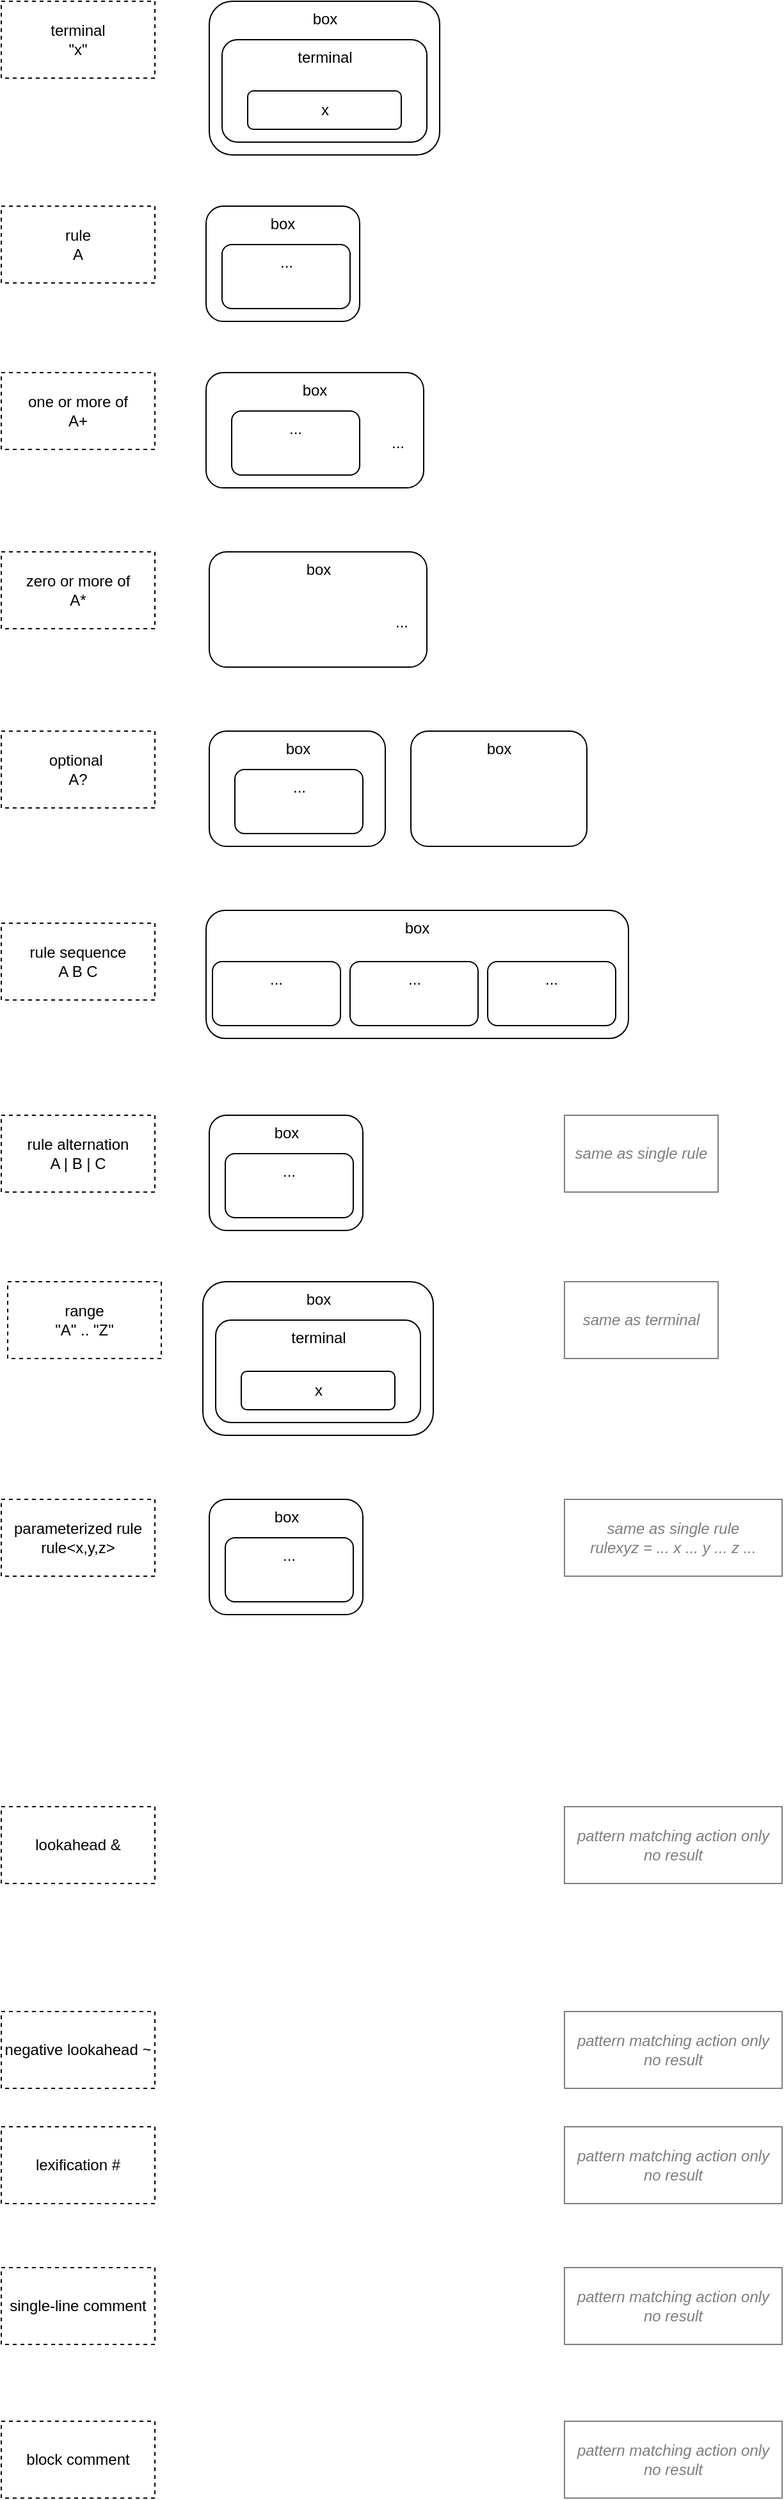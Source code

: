<mxfile version="14.6.13" type="device" pages="2"><diagram id="fz5ZlG4GEgmO8LUVYaK8" name="tokens"><mxGraphModel dx="1106" dy="776" grid="1" gridSize="10" guides="1" tooltips="1" connect="1" arrows="1" fold="1" page="1" pageScale="1" pageWidth="1100" pageHeight="850" math="0" shadow="0"><root><mxCell id="0"/><mxCell id="1" parent="0"/><mxCell id="CdwAC4NkrDzgmFoqh3Tk-4" value="box" style="rounded=1;whiteSpace=wrap;html=1;verticalAlign=top;" parent="1" vertex="1"><mxGeometry x="162.5" y="40" width="180" height="120" as="geometry"/></mxCell><mxCell id="CdwAC4NkrDzgmFoqh3Tk-5" value="terminal" style="rounded=1;whiteSpace=wrap;html=1;verticalAlign=top;" parent="1" vertex="1"><mxGeometry x="172.5" y="70" width="160" height="80" as="geometry"/></mxCell><mxCell id="CdwAC4NkrDzgmFoqh3Tk-6" value="x" style="rounded=1;whiteSpace=wrap;html=1;verticalAlign=middle;" parent="1" vertex="1"><mxGeometry x="192.5" y="110" width="120" height="30" as="geometry"/></mxCell><mxCell id="CdwAC4NkrDzgmFoqh3Tk-12" value="box" style="rounded=1;whiteSpace=wrap;html=1;verticalAlign=top;" parent="1" vertex="1"><mxGeometry x="160" y="200" width="120" height="90" as="geometry"/></mxCell><mxCell id="CdwAC4NkrDzgmFoqh3Tk-13" value="..." style="rounded=1;whiteSpace=wrap;html=1;verticalAlign=top;" parent="1" vertex="1"><mxGeometry x="172.5" y="230" width="100" height="50" as="geometry"/></mxCell><mxCell id="CdwAC4NkrDzgmFoqh3Tk-17" value="box" style="rounded=1;whiteSpace=wrap;html=1;verticalAlign=top;" parent="1" vertex="1"><mxGeometry x="160" y="330" width="170" height="90" as="geometry"/></mxCell><mxCell id="CdwAC4NkrDzgmFoqh3Tk-18" value="..." style="rounded=1;whiteSpace=wrap;html=1;verticalAlign=top;" parent="1" vertex="1"><mxGeometry x="180" y="360" width="100" height="50" as="geometry"/></mxCell><mxCell id="CdwAC4NkrDzgmFoqh3Tk-19" value="..." style="text;html=1;strokeColor=none;fillColor=none;align=center;verticalAlign=middle;whiteSpace=wrap;rounded=0;" parent="1" vertex="1"><mxGeometry x="290" y="375" width="40" height="20" as="geometry"/></mxCell><mxCell id="CdwAC4NkrDzgmFoqh3Tk-30" value="box" style="rounded=1;whiteSpace=wrap;html=1;verticalAlign=top;" parent="1" vertex="1"><mxGeometry x="160" y="750" width="330" height="100" as="geometry"/></mxCell><mxCell id="CdwAC4NkrDzgmFoqh3Tk-41" value="range&lt;br&gt;&quot;A&quot; .. &quot;Z&quot;" style="rounded=0;whiteSpace=wrap;html=1;dashed=1;" parent="1" vertex="1"><mxGeometry x="5" y="1040" width="120" height="60" as="geometry"/></mxCell><mxCell id="CdwAC4NkrDzgmFoqh3Tk-42" value="same as single rule" style="rounded=0;whiteSpace=wrap;html=1;opacity=50;fontStyle=2;textOpacity=50;" parent="1" vertex="1"><mxGeometry x="440" y="910" width="120" height="60" as="geometry"/></mxCell><mxCell id="CdwAC4NkrDzgmFoqh3Tk-47" value="same as terminal" style="rounded=0;whiteSpace=wrap;html=1;opacity=50;fontStyle=2;textOpacity=50;" parent="1" vertex="1"><mxGeometry x="440" y="1040" width="120" height="60" as="geometry"/></mxCell><mxCell id="CdwAC4NkrDzgmFoqh3Tk-52" value="parameterized rule&lt;br&gt;rule&amp;lt;x,y,z&amp;gt;" style="rounded=0;whiteSpace=wrap;html=1;dashed=1;" parent="1" vertex="1"><mxGeometry y="1210" width="120" height="60" as="geometry"/></mxCell><mxCell id="CdwAC4NkrDzgmFoqh3Tk-53" value="same as single rule&lt;br&gt;rulexyz = ... x ... y ... z ..." style="rounded=0;whiteSpace=wrap;html=1;opacity=50;fontStyle=2;textOpacity=50;" parent="1" vertex="1"><mxGeometry x="440" y="1210" width="170" height="60" as="geometry"/></mxCell><mxCell id="CdwAC4NkrDzgmFoqh3Tk-54" value="lookahead &amp;amp;" style="rounded=0;whiteSpace=wrap;html=1;dashed=1;" parent="1" vertex="1"><mxGeometry y="1450" width="120" height="60" as="geometry"/></mxCell><mxCell id="CdwAC4NkrDzgmFoqh3Tk-55" value="negative lookahead ~" style="rounded=0;whiteSpace=wrap;html=1;dashed=1;" parent="1" vertex="1"><mxGeometry y="1610" width="120" height="60" as="geometry"/></mxCell><mxCell id="CdwAC4NkrDzgmFoqh3Tk-56" value="lexification #" style="rounded=0;whiteSpace=wrap;html=1;dashed=1;" parent="1" vertex="1"><mxGeometry y="1700" width="120" height="60" as="geometry"/></mxCell><mxCell id="CdwAC4NkrDzgmFoqh3Tk-57" value="single-line comment" style="rounded=0;whiteSpace=wrap;html=1;dashed=1;" parent="1" vertex="1"><mxGeometry y="1810" width="120" height="60" as="geometry"/></mxCell><mxCell id="CdwAC4NkrDzgmFoqh3Tk-58" value="block comment" style="rounded=0;whiteSpace=wrap;html=1;dashed=1;" parent="1" vertex="1"><mxGeometry y="1930" width="120" height="60" as="geometry"/></mxCell><mxCell id="CdwAC4NkrDzgmFoqh3Tk-59" value="pattern matching action only&lt;br&gt;no result" style="rounded=0;whiteSpace=wrap;html=1;opacity=50;fontStyle=2;textOpacity=50;" parent="1" vertex="1"><mxGeometry x="440" y="1450" width="170" height="60" as="geometry"/></mxCell><mxCell id="CdwAC4NkrDzgmFoqh3Tk-60" value="pattern matching action only&lt;br&gt;no result" style="rounded=0;whiteSpace=wrap;html=1;opacity=50;fontStyle=2;textOpacity=50;" parent="1" vertex="1"><mxGeometry x="440" y="1610" width="170" height="60" as="geometry"/></mxCell><mxCell id="CdwAC4NkrDzgmFoqh3Tk-61" value="pattern matching action only&lt;br&gt;no result" style="rounded=0;whiteSpace=wrap;html=1;opacity=50;fontStyle=2;textOpacity=50;" parent="1" vertex="1"><mxGeometry x="440" y="1700" width="170" height="60" as="geometry"/></mxCell><mxCell id="CdwAC4NkrDzgmFoqh3Tk-62" value="pattern matching action only&lt;br&gt;no result" style="rounded=0;whiteSpace=wrap;html=1;opacity=50;fontStyle=2;textOpacity=50;" parent="1" vertex="1"><mxGeometry x="440" y="1810" width="170" height="60" as="geometry"/></mxCell><mxCell id="CdwAC4NkrDzgmFoqh3Tk-63" value="pattern matching action only&lt;br&gt;no result" style="rounded=0;whiteSpace=wrap;html=1;opacity=50;fontStyle=2;textOpacity=50;" parent="1" vertex="1"><mxGeometry x="440" y="1930" width="170" height="60" as="geometry"/></mxCell><mxCell id="CdwAC4NkrDzgmFoqh3Tk-64" value="rule alternation&lt;br&gt;A | B | C" style="rounded=0;whiteSpace=wrap;html=1;dashed=1;" parent="1" vertex="1"><mxGeometry y="910" width="120" height="60" as="geometry"/></mxCell><mxCell id="CdwAC4NkrDzgmFoqh3Tk-65" value="rule sequence&lt;br&gt;A B C" style="rounded=0;whiteSpace=wrap;html=1;dashed=1;" parent="1" vertex="1"><mxGeometry y="760" width="120" height="60" as="geometry"/></mxCell><mxCell id="CdwAC4NkrDzgmFoqh3Tk-66" value="optional&amp;nbsp;&lt;br&gt;A?" style="rounded=0;whiteSpace=wrap;html=1;dashed=1;" parent="1" vertex="1"><mxGeometry y="610" width="120" height="60" as="geometry"/></mxCell><mxCell id="CdwAC4NkrDzgmFoqh3Tk-67" value="zero or more of&lt;br&gt;A*" style="rounded=0;whiteSpace=wrap;html=1;dashed=1;" parent="1" vertex="1"><mxGeometry y="470" width="120" height="60" as="geometry"/></mxCell><mxCell id="CdwAC4NkrDzgmFoqh3Tk-68" value="one or more of&lt;br&gt;A+" style="rounded=0;whiteSpace=wrap;html=1;dashed=1;" parent="1" vertex="1"><mxGeometry y="330" width="120" height="60" as="geometry"/></mxCell><mxCell id="CdwAC4NkrDzgmFoqh3Tk-69" value="rule&lt;br&gt;A" style="rounded=0;whiteSpace=wrap;html=1;dashed=1;" parent="1" vertex="1"><mxGeometry y="200" width="120" height="60" as="geometry"/></mxCell><mxCell id="CdwAC4NkrDzgmFoqh3Tk-70" value="terminal&lt;br&gt;&quot;x&quot;" style="rounded=0;whiteSpace=wrap;html=1;dashed=1;" parent="1" vertex="1"><mxGeometry y="40" width="120" height="60" as="geometry"/></mxCell><mxCell id="Uh6aVVOgYlP_5aGDuxsp-1" value="box" style="rounded=1;whiteSpace=wrap;html=1;verticalAlign=top;" parent="1" vertex="1"><mxGeometry x="162.5" y="470" width="170" height="90" as="geometry"/></mxCell><mxCell id="Uh6aVVOgYlP_5aGDuxsp-3" value="..." style="text;html=1;strokeColor=none;fillColor=none;align=center;verticalAlign=middle;whiteSpace=wrap;rounded=0;" parent="1" vertex="1"><mxGeometry x="292.5" y="515" width="40" height="20" as="geometry"/></mxCell><mxCell id="Uh6aVVOgYlP_5aGDuxsp-4" value="box" style="rounded=1;whiteSpace=wrap;html=1;verticalAlign=top;" parent="1" vertex="1"><mxGeometry x="162.5" y="610" width="137.5" height="90" as="geometry"/></mxCell><mxCell id="Uh6aVVOgYlP_5aGDuxsp-5" value="..." style="rounded=1;whiteSpace=wrap;html=1;verticalAlign=top;" parent="1" vertex="1"><mxGeometry x="182.5" y="640" width="100" height="50" as="geometry"/></mxCell><mxCell id="Uh6aVVOgYlP_5aGDuxsp-7" value="box" style="rounded=1;whiteSpace=wrap;html=1;verticalAlign=top;" parent="1" vertex="1"><mxGeometry x="320" y="610" width="137.5" height="90" as="geometry"/></mxCell><mxCell id="Uh6aVVOgYlP_5aGDuxsp-9" value="box" style="rounded=1;whiteSpace=wrap;html=1;verticalAlign=top;" parent="1" vertex="1"><mxGeometry x="162.5" y="910" width="120" height="90" as="geometry"/></mxCell><mxCell id="Uh6aVVOgYlP_5aGDuxsp-10" value="..." style="rounded=1;whiteSpace=wrap;html=1;verticalAlign=top;" parent="1" vertex="1"><mxGeometry x="175" y="940" width="100" height="50" as="geometry"/></mxCell><mxCell id="Uh6aVVOgYlP_5aGDuxsp-11" value="..." style="rounded=1;whiteSpace=wrap;html=1;verticalAlign=top;" parent="1" vertex="1"><mxGeometry x="165" y="790" width="100" height="50" as="geometry"/></mxCell><mxCell id="Uh6aVVOgYlP_5aGDuxsp-12" value="..." style="rounded=1;whiteSpace=wrap;html=1;verticalAlign=top;" parent="1" vertex="1"><mxGeometry x="272.5" y="790" width="100" height="50" as="geometry"/></mxCell><mxCell id="Uh6aVVOgYlP_5aGDuxsp-13" value="..." style="rounded=1;whiteSpace=wrap;html=1;verticalAlign=top;" parent="1" vertex="1"><mxGeometry x="380" y="790" width="100" height="50" as="geometry"/></mxCell><mxCell id="Uh6aVVOgYlP_5aGDuxsp-14" value="box" style="rounded=1;whiteSpace=wrap;html=1;verticalAlign=top;" parent="1" vertex="1"><mxGeometry x="162.5" y="1210" width="120" height="90" as="geometry"/></mxCell><mxCell id="Uh6aVVOgYlP_5aGDuxsp-15" value="..." style="rounded=1;whiteSpace=wrap;html=1;verticalAlign=top;" parent="1" vertex="1"><mxGeometry x="175" y="1240" width="100" height="50" as="geometry"/></mxCell><mxCell id="Uh6aVVOgYlP_5aGDuxsp-16" value="box" style="rounded=1;whiteSpace=wrap;html=1;verticalAlign=top;" parent="1" vertex="1"><mxGeometry x="157.5" y="1040" width="180" height="120" as="geometry"/></mxCell><mxCell id="Uh6aVVOgYlP_5aGDuxsp-17" value="terminal" style="rounded=1;whiteSpace=wrap;html=1;verticalAlign=top;" parent="1" vertex="1"><mxGeometry x="167.5" y="1070" width="160" height="80" as="geometry"/></mxCell><mxCell id="Uh6aVVOgYlP_5aGDuxsp-18" value="x" style="rounded=1;whiteSpace=wrap;html=1;verticalAlign=middle;" parent="1" vertex="1"><mxGeometry x="187.5" y="1110" width="120" height="30" as="geometry"/></mxCell></root></mxGraphModel></diagram><diagram id="XEsI1pJTvQLFdZPeTWao" name="md grammar"><mxGraphModel dx="1106" dy="2476" grid="1" gridSize="10" guides="1" tooltips="1" connect="1" arrows="1" fold="1" page="1" pageScale="1" pageWidth="1100" pageHeight="850" math="0" shadow="0"><root><mxCell id="QstzTyKYzPB5Gj73mYao-0"/><mxCell id="QstzTyKYzPB5Gj73mYao-1" parent="QstzTyKYzPB5Gj73mYao-0"/><mxCell id="GAGafQ10cg-GqwBwoWfA-101" value="box" style="rounded=1;whiteSpace=wrap;html=1;verticalAlign=top;" vertex="1" parent="QstzTyKYzPB5Gj73mYao-1"><mxGeometry x="470" y="-1380" width="1560" height="440" as="geometry"/></mxCell><mxCell id="GAGafQ10cg-GqwBwoWfA-137" value="box" style="rounded=1;whiteSpace=wrap;html=1;verticalAlign=top;" vertex="1" parent="QstzTyKYzPB5Gj73mYao-1"><mxGeometry x="480" y="-1340" width="1540" height="390" as="geometry"/></mxCell><mxCell id="GAGafQ10cg-GqwBwoWfA-66" value="box" style="rounded=1;whiteSpace=wrap;html=1;verticalAlign=top;" vertex="1" parent="QstzTyKYzPB5Gj73mYao-1"><mxGeometry x="480" y="30" width="460" height="200" as="geometry"/></mxCell><mxCell id="GAGafQ10cg-GqwBwoWfA-18" value="box" style="rounded=1;whiteSpace=wrap;html=1;verticalAlign=top;" vertex="1" parent="QstzTyKYzPB5Gj73mYao-1"><mxGeometry x="470" y="-220" width="450" height="210" as="geometry"/></mxCell><mxCell id="GAGafQ10cg-GqwBwoWfA-63" value="box" style="rounded=1;whiteSpace=wrap;html=1;verticalAlign=top;" vertex="1" parent="QstzTyKYzPB5Gj73mYao-1"><mxGeometry x="480" y="-180" width="210" height="160" as="geometry"/></mxCell><mxCell id="QstzTyKYzPB5Gj73mYao-3" value="&lt;div&gt;| main | `[ [line]+ ] `|&lt;/div&gt;&lt;div&gt;| line | `[ [indent]? [spc]? [toEOL]+ linetail ] `|&lt;/div&gt;&lt;div&gt;| linetail_withContent | `[ newline [toIdent]* ] `|&lt;/div&gt;&lt;div&gt;| linetail_withoutContent | `[ [newline]? end ] `|&lt;/div&gt;&lt;div&gt;| indent | `[ [indentChar]+ ] `|&lt;/div&gt;&lt;div&gt;| indentChar | `[ c ] `|&lt;/div&gt;&lt;div&gt;| toIndent | `[ c ] `|&lt;/div&gt;&lt;div&gt;| toEOL | `[ c ] `|&lt;/div&gt;&lt;div&gt;| newline | `[ c ] `|&lt;/div&gt;&lt;div&gt;| spc | `[ c ] `|&lt;/div&gt;&lt;div&gt;&lt;br&gt;&lt;/div&gt;" style="rounded=0;whiteSpace=wrap;html=1;dashed=1;opacity=50;verticalAlign=top;align=left;spacingLeft=5;" parent="QstzTyKYzPB5Gj73mYao-1" vertex="1"><mxGeometry x="170" y="-1310" width="270" height="170" as="geometry"/></mxCell><mxCell id="22T6_lxumepgKuXhzgNa-0" value="box" style="rounded=1;whiteSpace=wrap;html=1;verticalAlign=top;" parent="QstzTyKYzPB5Gj73mYao-1" vertex="1"><mxGeometry x="100" y="400" width="180" height="110" as="geometry"/></mxCell><mxCell id="22T6_lxumepgKuXhzgNa-1" value="terminal" style="rounded=1;whiteSpace=wrap;html=1;verticalAlign=top;" parent="QstzTyKYzPB5Gj73mYao-1" vertex="1"><mxGeometry x="110" y="430" width="160" height="70" as="geometry"/></mxCell><mxCell id="22T6_lxumepgKuXhzgNa-2" value="&quot; &quot;" style="rounded=1;whiteSpace=wrap;html=1;verticalAlign=middle;" parent="QstzTyKYzPB5Gj73mYao-1" vertex="1"><mxGeometry x="130" y="460" width="120" height="30" as="geometry"/></mxCell><mxCell id="22T6_lxumepgKuXhzgNa-3" value="spc" style="rounded=0;whiteSpace=wrap;html=1;dashed=1;opacity=50;align=center;" parent="QstzTyKYzPB5Gj73mYao-1" vertex="1"><mxGeometry x="40" y="400" width="30" height="20" as="geometry"/></mxCell><mxCell id="22T6_lxumepgKuXhzgNa-8" value="box" style="rounded=1;whiteSpace=wrap;html=1;verticalAlign=top;" parent="QstzTyKYzPB5Gj73mYao-1" vertex="1"><mxGeometry x="380" y="400" width="180" height="110" as="geometry"/></mxCell><mxCell id="22T6_lxumepgKuXhzgNa-9" value="terminal" style="rounded=1;whiteSpace=wrap;html=1;verticalAlign=top;" parent="QstzTyKYzPB5Gj73mYao-1" vertex="1"><mxGeometry x="390" y="430" width="160" height="70" as="geometry"/></mxCell><mxCell id="22T6_lxumepgKuXhzgNa-10" value="&quot;\n&quot;" style="rounded=1;whiteSpace=wrap;html=1;verticalAlign=middle;" parent="QstzTyKYzPB5Gj73mYao-1" vertex="1"><mxGeometry x="410" y="460" width="120" height="30" as="geometry"/></mxCell><mxCell id="22T6_lxumepgKuXhzgNa-11" value="newline" style="rounded=0;whiteSpace=wrap;html=1;dashed=1;opacity=50;align=center;" parent="QstzTyKYzPB5Gj73mYao-1" vertex="1"><mxGeometry x="320" y="400" width="40" height="20" as="geometry"/></mxCell><mxCell id="22T6_lxumepgKuXhzgNa-12" value="box" style="rounded=1;whiteSpace=wrap;html=1;verticalAlign=top;" parent="QstzTyKYzPB5Gj73mYao-1" vertex="1"><mxGeometry x="660" y="400" width="180" height="110" as="geometry"/></mxCell><mxCell id="22T6_lxumepgKuXhzgNa-13" value="terminal" style="rounded=1;whiteSpace=wrap;html=1;verticalAlign=top;" parent="QstzTyKYzPB5Gj73mYao-1" vertex="1"><mxGeometry x="670" y="430" width="160" height="70" as="geometry"/></mxCell><mxCell id="22T6_lxumepgKuXhzgNa-14" value="?" style="rounded=1;whiteSpace=wrap;html=1;verticalAlign=middle;" parent="QstzTyKYzPB5Gj73mYao-1" vertex="1"><mxGeometry x="690" y="460" width="120" height="30" as="geometry"/></mxCell><mxCell id="22T6_lxumepgKuXhzgNa-15" value="toEOL" style="rounded=0;whiteSpace=wrap;html=1;dashed=1;opacity=50;align=center;" parent="QstzTyKYzPB5Gj73mYao-1" vertex="1"><mxGeometry x="670" y="380" width="40" height="20" as="geometry"/></mxCell><mxCell id="22T6_lxumepgKuXhzgNa-16" value="box" style="rounded=1;whiteSpace=wrap;html=1;verticalAlign=top;" parent="QstzTyKYzPB5Gj73mYao-1" vertex="1"><mxGeometry x="910" y="400" width="180" height="110" as="geometry"/></mxCell><mxCell id="22T6_lxumepgKuXhzgNa-17" value="terminal" style="rounded=1;whiteSpace=wrap;html=1;verticalAlign=top;" parent="QstzTyKYzPB5Gj73mYao-1" vertex="1"><mxGeometry x="920" y="430" width="160" height="70" as="geometry"/></mxCell><mxCell id="22T6_lxumepgKuXhzgNa-18" value="?" style="rounded=1;whiteSpace=wrap;html=1;verticalAlign=middle;" parent="QstzTyKYzPB5Gj73mYao-1" vertex="1"><mxGeometry x="940" y="460" width="120" height="30" as="geometry"/></mxCell><mxCell id="22T6_lxumepgKuXhzgNa-19" value="toIndent" style="rounded=0;whiteSpace=wrap;html=1;dashed=1;opacity=50;align=center;" parent="QstzTyKYzPB5Gj73mYao-1" vertex="1"><mxGeometry x="850" y="400" width="50" height="20" as="geometry"/></mxCell><mxCell id="22T6_lxumepgKuXhzgNa-20" value="box" style="rounded=1;whiteSpace=wrap;html=1;verticalAlign=top;" parent="QstzTyKYzPB5Gj73mYao-1" vertex="1"><mxGeometry x="100" y="550" width="180" height="110" as="geometry"/></mxCell><mxCell id="22T6_lxumepgKuXhzgNa-21" value="terminal" style="rounded=1;whiteSpace=wrap;html=1;verticalAlign=top;" parent="QstzTyKYzPB5Gj73mYao-1" vertex="1"><mxGeometry x="110" y="580" width="160" height="70" as="geometry"/></mxCell><mxCell id="22T6_lxumepgKuXhzgNa-22" value="&quot;#&quot;" style="rounded=1;whiteSpace=wrap;html=1;verticalAlign=middle;" parent="QstzTyKYzPB5Gj73mYao-1" vertex="1"><mxGeometry x="130" y="610" width="120" height="30" as="geometry"/></mxCell><mxCell id="22T6_lxumepgKuXhzgNa-23" value="indentChar" style="rounded=0;whiteSpace=wrap;html=1;dashed=1;opacity=50;align=center;" parent="QstzTyKYzPB5Gj73mYao-1" vertex="1"><mxGeometry x="40" y="550" width="60" height="20" as="geometry"/></mxCell><mxCell id="22T6_lxumepgKuXhzgNa-24" value="" style="endArrow=none;html=1;dashed=1;" parent="QstzTyKYzPB5Gj73mYao-1" edge="1"><mxGeometry width="50" height="50" relative="1" as="geometry"><mxPoint x="30" y="360" as="sourcePoint"/><mxPoint x="1090" y="360" as="targetPoint"/></mxGeometry></mxCell><mxCell id="0gqj7tObPzPvfVUbV3A_-0" value="box" style="rounded=1;whiteSpace=wrap;html=1;verticalAlign=top;" parent="QstzTyKYzPB5Gj73mYao-1" vertex="1"><mxGeometry x="490" y="60" width="440" height="160" as="geometry"/></mxCell><mxCell id="0gqj7tObPzPvfVUbV3A_-2" value="..." style="text;html=1;strokeColor=none;fillColor=none;align=center;verticalAlign=middle;whiteSpace=wrap;rounded=0;" parent="QstzTyKYzPB5Gj73mYao-1" vertex="1"><mxGeometry x="890" y="150" width="40" height="20" as="geometry"/></mxCell><mxCell id="0gqj7tObPzPvfVUbV3A_-3" value="indent" style="rounded=0;whiteSpace=wrap;html=1;dashed=1;" parent="QstzTyKYzPB5Gj73mYao-1" vertex="1"><mxGeometry x="500" y="10" width="60" height="20" as="geometry"/></mxCell><mxCell id="0gqj7tObPzPvfVUbV3A_-4" value="box" style="rounded=1;whiteSpace=wrap;html=1;verticalAlign=top;" parent="QstzTyKYzPB5Gj73mYao-1" vertex="1"><mxGeometry x="500" y="100" width="180" height="110" as="geometry"/></mxCell><mxCell id="0gqj7tObPzPvfVUbV3A_-5" value="terminal" style="rounded=1;whiteSpace=wrap;html=1;verticalAlign=top;" parent="QstzTyKYzPB5Gj73mYao-1" vertex="1"><mxGeometry x="510" y="130" width="160" height="70" as="geometry"/></mxCell><mxCell id="0gqj7tObPzPvfVUbV3A_-6" value="&quot;#&quot;" style="rounded=1;whiteSpace=wrap;html=1;verticalAlign=middle;" parent="QstzTyKYzPB5Gj73mYao-1" vertex="1"><mxGeometry x="530" y="160" width="120" height="30" as="geometry"/></mxCell><mxCell id="0gqj7tObPzPvfVUbV3A_-7" value="indentChar" style="rounded=0;whiteSpace=wrap;html=1;dashed=1;opacity=50;align=center;" parent="QstzTyKYzPB5Gj73mYao-1" vertex="1"><mxGeometry x="510" y="80" width="60" height="20" as="geometry"/></mxCell><mxCell id="0gqj7tObPzPvfVUbV3A_-8" value="box" style="rounded=1;whiteSpace=wrap;html=1;verticalAlign=top;opacity=50;textOpacity=50;" parent="QstzTyKYzPB5Gj73mYao-1" vertex="1"><mxGeometry x="690" y="100" width="180" height="110" as="geometry"/></mxCell><mxCell id="0gqj7tObPzPvfVUbV3A_-9" value="terminal" style="rounded=1;whiteSpace=wrap;html=1;verticalAlign=top;opacity=50;textOpacity=50;" parent="QstzTyKYzPB5Gj73mYao-1" vertex="1"><mxGeometry x="700" y="130" width="160" height="70" as="geometry"/></mxCell><mxCell id="0gqj7tObPzPvfVUbV3A_-10" value="&quot;#&quot;" style="rounded=1;whiteSpace=wrap;html=1;verticalAlign=middle;opacity=50;textOpacity=50;" parent="QstzTyKYzPB5Gj73mYao-1" vertex="1"><mxGeometry x="720" y="160" width="120" height="30" as="geometry"/></mxCell><mxCell id="0gqj7tObPzPvfVUbV3A_-11" value="indentChar" style="rounded=0;whiteSpace=wrap;html=1;dashed=1;opacity=50;align=center;textOpacity=50;" parent="QstzTyKYzPB5Gj73mYao-1" vertex="1"><mxGeometry x="700" y="80" width="60" height="20" as="geometry"/></mxCell><mxCell id="GAGafQ10cg-GqwBwoWfA-0" value="box" style="rounded=1;whiteSpace=wrap;html=1;verticalAlign=top;" vertex="1" parent="QstzTyKYzPB5Gj73mYao-1"><mxGeometry x="1292.5" y="-20" width="180" height="120" as="geometry"/></mxCell><mxCell id="GAGafQ10cg-GqwBwoWfA-1" value="terminal" style="rounded=1;whiteSpace=wrap;html=1;verticalAlign=top;" vertex="1" parent="QstzTyKYzPB5Gj73mYao-1"><mxGeometry x="1302.5" y="10" width="160" height="80" as="geometry"/></mxCell><mxCell id="GAGafQ10cg-GqwBwoWfA-2" value="x" style="rounded=1;whiteSpace=wrap;html=1;verticalAlign=middle;" vertex="1" parent="QstzTyKYzPB5Gj73mYao-1"><mxGeometry x="1322.5" y="50" width="120" height="30" as="geometry"/></mxCell><mxCell id="GAGafQ10cg-GqwBwoWfA-3" value="box" style="rounded=1;whiteSpace=wrap;html=1;verticalAlign=top;" vertex="1" parent="QstzTyKYzPB5Gj73mYao-1"><mxGeometry x="1290" y="140" width="120" height="90" as="geometry"/></mxCell><mxCell id="GAGafQ10cg-GqwBwoWfA-4" value="..." style="rounded=1;whiteSpace=wrap;html=1;verticalAlign=top;" vertex="1" parent="QstzTyKYzPB5Gj73mYao-1"><mxGeometry x="1302.5" y="170" width="100" height="50" as="geometry"/></mxCell><mxCell id="GAGafQ10cg-GqwBwoWfA-5" value="box" style="rounded=1;whiteSpace=wrap;html=1;verticalAlign=top;" vertex="1" parent="QstzTyKYzPB5Gj73mYao-1"><mxGeometry x="1290" y="270" width="170" height="90" as="geometry"/></mxCell><mxCell id="GAGafQ10cg-GqwBwoWfA-6" value="..." style="rounded=1;whiteSpace=wrap;html=1;verticalAlign=top;" vertex="1" parent="QstzTyKYzPB5Gj73mYao-1"><mxGeometry x="1310" y="300" width="100" height="50" as="geometry"/></mxCell><mxCell id="GAGafQ10cg-GqwBwoWfA-7" value="..." style="text;html=1;strokeColor=none;fillColor=none;align=center;verticalAlign=middle;whiteSpace=wrap;rounded=0;" vertex="1" parent="QstzTyKYzPB5Gj73mYao-1"><mxGeometry x="1420" y="315" width="40" height="20" as="geometry"/></mxCell><mxCell id="GAGafQ10cg-GqwBwoWfA-8" value="optional&amp;nbsp;&lt;br&gt;A?" style="rounded=0;whiteSpace=wrap;html=1;dashed=1;" vertex="1" parent="QstzTyKYzPB5Gj73mYao-1"><mxGeometry x="1130" y="550" width="120" height="60" as="geometry"/></mxCell><mxCell id="GAGafQ10cg-GqwBwoWfA-9" value="zero or more of&lt;br&gt;A*" style="rounded=0;whiteSpace=wrap;html=1;dashed=1;" vertex="1" parent="QstzTyKYzPB5Gj73mYao-1"><mxGeometry x="1130" y="410" width="120" height="60" as="geometry"/></mxCell><mxCell id="GAGafQ10cg-GqwBwoWfA-10" value="one or more of&lt;br&gt;A+" style="rounded=0;whiteSpace=wrap;html=1;dashed=1;" vertex="1" parent="QstzTyKYzPB5Gj73mYao-1"><mxGeometry x="1130" y="270" width="120" height="60" as="geometry"/></mxCell><mxCell id="GAGafQ10cg-GqwBwoWfA-11" value="rule&lt;br&gt;A" style="rounded=0;whiteSpace=wrap;html=1;dashed=1;" vertex="1" parent="QstzTyKYzPB5Gj73mYao-1"><mxGeometry x="1130" y="140" width="120" height="60" as="geometry"/></mxCell><mxCell id="GAGafQ10cg-GqwBwoWfA-12" value="terminal&lt;br&gt;&quot;x&quot;" style="rounded=0;whiteSpace=wrap;html=1;dashed=1;" vertex="1" parent="QstzTyKYzPB5Gj73mYao-1"><mxGeometry x="1130" y="-20" width="120" height="60" as="geometry"/></mxCell><mxCell id="GAGafQ10cg-GqwBwoWfA-13" value="box" style="rounded=1;whiteSpace=wrap;html=1;verticalAlign=top;" vertex="1" parent="QstzTyKYzPB5Gj73mYao-1"><mxGeometry x="1292.5" y="410" width="170" height="90" as="geometry"/></mxCell><mxCell id="GAGafQ10cg-GqwBwoWfA-14" value="..." style="text;html=1;strokeColor=none;fillColor=none;align=center;verticalAlign=middle;whiteSpace=wrap;rounded=0;" vertex="1" parent="QstzTyKYzPB5Gj73mYao-1"><mxGeometry x="1422.5" y="455" width="40" height="20" as="geometry"/></mxCell><mxCell id="GAGafQ10cg-GqwBwoWfA-15" value="box" style="rounded=1;whiteSpace=wrap;html=1;verticalAlign=top;" vertex="1" parent="QstzTyKYzPB5Gj73mYao-1"><mxGeometry x="1292.5" y="550" width="137.5" height="90" as="geometry"/></mxCell><mxCell id="GAGafQ10cg-GqwBwoWfA-16" value="..." style="rounded=1;whiteSpace=wrap;html=1;verticalAlign=top;" vertex="1" parent="QstzTyKYzPB5Gj73mYao-1"><mxGeometry x="1312.5" y="580" width="100" height="50" as="geometry"/></mxCell><mxCell id="GAGafQ10cg-GqwBwoWfA-17" value="box" style="rounded=1;whiteSpace=wrap;html=1;verticalAlign=top;" vertex="1" parent="QstzTyKYzPB5Gj73mYao-1"><mxGeometry x="1450" y="550" width="137.5" height="90" as="geometry"/></mxCell><mxCell id="GAGafQ10cg-GqwBwoWfA-20" value="linetail_withoutContent" style="rounded=0;whiteSpace=wrap;html=1;dashed=1;" vertex="1" parent="QstzTyKYzPB5Gj73mYao-1"><mxGeometry x="490" y="-240" width="120" height="20" as="geometry"/></mxCell><mxCell id="GAGafQ10cg-GqwBwoWfA-21" value="box" style="rounded=1;whiteSpace=wrap;html=1;verticalAlign=top;" vertex="1" parent="QstzTyKYzPB5Gj73mYao-1"><mxGeometry x="490" y="-150" width="180" height="110" as="geometry"/></mxCell><mxCell id="GAGafQ10cg-GqwBwoWfA-22" value="terminal" style="rounded=1;whiteSpace=wrap;html=1;verticalAlign=top;" vertex="1" parent="QstzTyKYzPB5Gj73mYao-1"><mxGeometry x="500" y="-120" width="160" height="70" as="geometry"/></mxCell><mxCell id="GAGafQ10cg-GqwBwoWfA-23" value="&quot;\n&quot;" style="rounded=1;whiteSpace=wrap;html=1;verticalAlign=middle;" vertex="1" parent="QstzTyKYzPB5Gj73mYao-1"><mxGeometry x="520" y="-90" width="120" height="30" as="geometry"/></mxCell><mxCell id="GAGafQ10cg-GqwBwoWfA-24" value="newline" style="rounded=0;whiteSpace=wrap;html=1;dashed=1;opacity=50;align=center;" vertex="1" parent="QstzTyKYzPB5Gj73mYao-1"><mxGeometry x="510" y="-140" width="60" height="20" as="geometry"/></mxCell><mxCell id="GAGafQ10cg-GqwBwoWfA-29" value="box" style="rounded=1;whiteSpace=wrap;html=1;verticalAlign=top;" vertex="1" parent="QstzTyKYzPB5Gj73mYao-1"><mxGeometry x="480" y="-510" width="660" height="220" as="geometry"/></mxCell><mxCell id="GAGafQ10cg-GqwBwoWfA-31" value="linetail_withContent" style="rounded=0;whiteSpace=wrap;html=1;dashed=1;" vertex="1" parent="QstzTyKYzPB5Gj73mYao-1"><mxGeometry x="500" y="-530" width="110" height="20" as="geometry"/></mxCell><mxCell id="GAGafQ10cg-GqwBwoWfA-32" value="box" style="rounded=1;whiteSpace=wrap;html=1;verticalAlign=top;" vertex="1" parent="QstzTyKYzPB5Gj73mYao-1"><mxGeometry x="490" y="-480" width="180" height="110" as="geometry"/></mxCell><mxCell id="GAGafQ10cg-GqwBwoWfA-33" value="terminal" style="rounded=1;whiteSpace=wrap;html=1;verticalAlign=top;" vertex="1" parent="QstzTyKYzPB5Gj73mYao-1"><mxGeometry x="500" y="-450" width="160" height="70" as="geometry"/></mxCell><mxCell id="GAGafQ10cg-GqwBwoWfA-34" value="&quot;#&quot;" style="rounded=1;whiteSpace=wrap;html=1;verticalAlign=middle;" vertex="1" parent="QstzTyKYzPB5Gj73mYao-1"><mxGeometry x="520" y="-420" width="120" height="30" as="geometry"/></mxCell><mxCell id="GAGafQ10cg-GqwBwoWfA-35" value="newline" style="rounded=0;whiteSpace=wrap;html=1;dashed=1;opacity=50;align=center;" vertex="1" parent="QstzTyKYzPB5Gj73mYao-1"><mxGeometry x="500" y="-500" width="60" height="20" as="geometry"/></mxCell><mxCell id="GAGafQ10cg-GqwBwoWfA-40" value="box" style="rounded=1;whiteSpace=wrap;html=1;verticalAlign=top;" vertex="1" parent="QstzTyKYzPB5Gj73mYao-1"><mxGeometry x="720" y="-180" width="180" height="110" as="geometry"/></mxCell><mxCell id="GAGafQ10cg-GqwBwoWfA-41" value="terminal" style="rounded=1;whiteSpace=wrap;html=1;verticalAlign=top;" vertex="1" parent="QstzTyKYzPB5Gj73mYao-1"><mxGeometry x="730" y="-150" width="160" height="70" as="geometry"/></mxCell><mxCell id="GAGafQ10cg-GqwBwoWfA-42" value="&quot;\n&quot;" style="rounded=1;whiteSpace=wrap;html=1;verticalAlign=middle;" vertex="1" parent="QstzTyKYzPB5Gj73mYao-1"><mxGeometry x="750" y="-120" width="120" height="30" as="geometry"/></mxCell><mxCell id="GAGafQ10cg-GqwBwoWfA-43" value="end" style="rounded=0;whiteSpace=wrap;html=1;dashed=1;opacity=50;align=center;" vertex="1" parent="QstzTyKYzPB5Gj73mYao-1"><mxGeometry x="730" y="-200" width="60" height="20" as="geometry"/></mxCell><mxCell id="GAGafQ10cg-GqwBwoWfA-44" value="box" style="rounded=1;whiteSpace=wrap;html=1;verticalAlign=top;" vertex="1" parent="QstzTyKYzPB5Gj73mYao-1"><mxGeometry x="690" y="-480" width="440" height="175" as="geometry"/></mxCell><mxCell id="GAGafQ10cg-GqwBwoWfA-45" value="..." style="text;html=1;strokeColor=none;fillColor=none;align=center;verticalAlign=middle;whiteSpace=wrap;rounded=0;" vertex="1" parent="QstzTyKYzPB5Gj73mYao-1"><mxGeometry x="1090" y="-375" width="40" height="20" as="geometry"/></mxCell><mxCell id="GAGafQ10cg-GqwBwoWfA-54" value="*" style="rounded=0;whiteSpace=wrap;html=1;dashed=1;opacity=50;align=center;" vertex="1" parent="QstzTyKYzPB5Gj73mYao-1"><mxGeometry x="715" y="-500" width="25" height="20" as="geometry"/></mxCell><mxCell id="GAGafQ10cg-GqwBwoWfA-55" value="box" style="rounded=1;whiteSpace=wrap;html=1;verticalAlign=top;opacity=50;textOpacity=50;" vertex="1" parent="QstzTyKYzPB5Gj73mYao-1"><mxGeometry x="900" y="-430" width="180" height="110" as="geometry"/></mxCell><mxCell id="GAGafQ10cg-GqwBwoWfA-56" value="terminal" style="rounded=1;whiteSpace=wrap;html=1;verticalAlign=top;opacity=50;textOpacity=50;" vertex="1" parent="QstzTyKYzPB5Gj73mYao-1"><mxGeometry x="910" y="-400" width="160" height="70" as="geometry"/></mxCell><mxCell id="GAGafQ10cg-GqwBwoWfA-57" value="?" style="rounded=1;whiteSpace=wrap;html=1;verticalAlign=middle;opacity=50;textOpacity=50;" vertex="1" parent="QstzTyKYzPB5Gj73mYao-1"><mxGeometry x="930" y="-370" width="120" height="30" as="geometry"/></mxCell><mxCell id="GAGafQ10cg-GqwBwoWfA-58" value="toIndent" style="rounded=0;whiteSpace=wrap;html=1;dashed=1;opacity=50;align=center;textOpacity=50;" vertex="1" parent="QstzTyKYzPB5Gj73mYao-1"><mxGeometry x="910" y="-450" width="50" height="20" as="geometry"/></mxCell><mxCell id="GAGafQ10cg-GqwBwoWfA-59" value="box" style="rounded=1;whiteSpace=wrap;html=1;verticalAlign=top;" vertex="1" parent="QstzTyKYzPB5Gj73mYao-1"><mxGeometry x="710" y="-430" width="180" height="110" as="geometry"/></mxCell><mxCell id="GAGafQ10cg-GqwBwoWfA-60" value="terminal" style="rounded=1;whiteSpace=wrap;html=1;verticalAlign=top;" vertex="1" parent="QstzTyKYzPB5Gj73mYao-1"><mxGeometry x="720" y="-400" width="160" height="70" as="geometry"/></mxCell><mxCell id="GAGafQ10cg-GqwBwoWfA-61" value="?" style="rounded=1;whiteSpace=wrap;html=1;verticalAlign=middle;" vertex="1" parent="QstzTyKYzPB5Gj73mYao-1"><mxGeometry x="740" y="-370" width="120" height="30" as="geometry"/></mxCell><mxCell id="GAGafQ10cg-GqwBwoWfA-62" value="toIndent" style="rounded=0;whiteSpace=wrap;html=1;dashed=1;opacity=50;align=center;" vertex="1" parent="QstzTyKYzPB5Gj73mYao-1"><mxGeometry x="720" y="-450" width="50" height="20" as="geometry"/></mxCell><mxCell id="GAGafQ10cg-GqwBwoWfA-64" value="?" style="rounded=0;whiteSpace=wrap;html=1;dashed=1;opacity=50;align=center;" vertex="1" parent="QstzTyKYzPB5Gj73mYao-1"><mxGeometry x="500" y="-200" width="30" height="20" as="geometry"/></mxCell><mxCell id="GAGafQ10cg-GqwBwoWfA-65" value="+" style="rounded=0;whiteSpace=wrap;html=1;dashed=1;opacity=50;align=center;" vertex="1" parent="QstzTyKYzPB5Gj73mYao-1"><mxGeometry x="510" y="40" width="20" height="20" as="geometry"/></mxCell><mxCell id="GAGafQ10cg-GqwBwoWfA-67" value="box" style="rounded=1;whiteSpace=wrap;html=1;verticalAlign=top;" vertex="1" parent="QstzTyKYzPB5Gj73mYao-1"><mxGeometry x="480" y="-890" width="1190" height="320" as="geometry"/></mxCell><mxCell id="GAGafQ10cg-GqwBwoWfA-68" value="box" style="rounded=1;whiteSpace=wrap;html=1;verticalAlign=top;" vertex="1" parent="QstzTyKYzPB5Gj73mYao-1"><mxGeometry x="510" y="-840" width="500" height="260" as="geometry"/></mxCell><mxCell id="GAGafQ10cg-GqwBwoWfA-69" value="?" style="rounded=0;whiteSpace=wrap;html=1;dashed=1;opacity=50;align=center;" vertex="1" parent="QstzTyKYzPB5Gj73mYao-1"><mxGeometry x="545" y="-860" width="20" height="20" as="geometry"/></mxCell><mxCell id="GAGafQ10cg-GqwBwoWfA-70" value="box" style="rounded=1;whiteSpace=wrap;html=1;verticalAlign=top;" vertex="1" parent="QstzTyKYzPB5Gj73mYao-1"><mxGeometry x="1020" y="-840" width="210" height="160" as="geometry"/></mxCell><mxCell id="GAGafQ10cg-GqwBwoWfA-71" value="?" style="rounded=0;whiteSpace=wrap;html=1;dashed=1;opacity=50;align=center;" vertex="1" parent="QstzTyKYzPB5Gj73mYao-1"><mxGeometry x="1035" y="-860" width="20" height="20" as="geometry"/></mxCell><mxCell id="GAGafQ10cg-GqwBwoWfA-72" value="box" style="rounded=1;whiteSpace=wrap;html=1;verticalAlign=top;" vertex="1" parent="QstzTyKYzPB5Gj73mYao-1"><mxGeometry x="1250" y="-840" width="200" height="160" as="geometry"/></mxCell><mxCell id="GAGafQ10cg-GqwBwoWfA-73" value="?" style="rounded=0;whiteSpace=wrap;html=1;dashed=1;opacity=50;align=center;" vertex="1" parent="QstzTyKYzPB5Gj73mYao-1"><mxGeometry x="1260" y="-860" width="20" height="20" as="geometry"/></mxCell><mxCell id="GAGafQ10cg-GqwBwoWfA-74" value="box" style="rounded=1;whiteSpace=wrap;html=1;verticalAlign=top;fillColor=#f5f5f5;strokeColor=#666666;fontColor=#333333;" vertex="1" parent="QstzTyKYzPB5Gj73mYao-1"><mxGeometry x="1472.5" y="-840" width="180" height="110" as="geometry"/></mxCell><mxCell id="GAGafQ10cg-GqwBwoWfA-75" value="linetail" style="rounded=0;whiteSpace=wrap;html=1;dashed=1;opacity=50;align=center;fillColor=#f5f5f5;strokeColor=#666666;fontColor=#333333;" vertex="1" parent="QstzTyKYzPB5Gj73mYao-1"><mxGeometry x="1482.5" y="-860" width="40" height="20" as="geometry"/></mxCell><mxCell id="GAGafQ10cg-GqwBwoWfA-77" value="box" style="rounded=1;whiteSpace=wrap;html=1;verticalAlign=top;" vertex="1" parent="QstzTyKYzPB5Gj73mYao-1"><mxGeometry x="530" y="-790" width="460" height="200" as="geometry"/></mxCell><mxCell id="GAGafQ10cg-GqwBwoWfA-78" value="box" style="rounded=1;whiteSpace=wrap;html=1;verticalAlign=top;" vertex="1" parent="QstzTyKYzPB5Gj73mYao-1"><mxGeometry x="540" y="-760" width="440" height="160" as="geometry"/></mxCell><mxCell id="GAGafQ10cg-GqwBwoWfA-79" value="..." style="text;html=1;strokeColor=none;fillColor=none;align=center;verticalAlign=middle;whiteSpace=wrap;rounded=0;" vertex="1" parent="QstzTyKYzPB5Gj73mYao-1"><mxGeometry x="940" y="-670" width="40" height="20" as="geometry"/></mxCell><mxCell id="GAGafQ10cg-GqwBwoWfA-80" value="indent" style="rounded=0;whiteSpace=wrap;html=1;dashed=1;" vertex="1" parent="QstzTyKYzPB5Gj73mYao-1"><mxGeometry x="550" y="-810" width="60" height="20" as="geometry"/></mxCell><mxCell id="GAGafQ10cg-GqwBwoWfA-81" value="box" style="rounded=1;whiteSpace=wrap;html=1;verticalAlign=top;" vertex="1" parent="QstzTyKYzPB5Gj73mYao-1"><mxGeometry x="550" y="-720" width="180" height="110" as="geometry"/></mxCell><mxCell id="GAGafQ10cg-GqwBwoWfA-82" value="terminal" style="rounded=1;whiteSpace=wrap;html=1;verticalAlign=top;" vertex="1" parent="QstzTyKYzPB5Gj73mYao-1"><mxGeometry x="560" y="-690" width="160" height="70" as="geometry"/></mxCell><mxCell id="GAGafQ10cg-GqwBwoWfA-83" value="&quot;#&quot;" style="rounded=1;whiteSpace=wrap;html=1;verticalAlign=middle;" vertex="1" parent="QstzTyKYzPB5Gj73mYao-1"><mxGeometry x="580" y="-660" width="120" height="30" as="geometry"/></mxCell><mxCell id="GAGafQ10cg-GqwBwoWfA-84" value="indentChar" style="rounded=0;whiteSpace=wrap;html=1;dashed=1;opacity=50;align=center;" vertex="1" parent="QstzTyKYzPB5Gj73mYao-1"><mxGeometry x="560" y="-740" width="60" height="20" as="geometry"/></mxCell><mxCell id="GAGafQ10cg-GqwBwoWfA-85" value="box" style="rounded=1;whiteSpace=wrap;html=1;verticalAlign=top;opacity=50;textOpacity=50;" vertex="1" parent="QstzTyKYzPB5Gj73mYao-1"><mxGeometry x="740" y="-720" width="180" height="110" as="geometry"/></mxCell><mxCell id="GAGafQ10cg-GqwBwoWfA-86" value="terminal" style="rounded=1;whiteSpace=wrap;html=1;verticalAlign=top;opacity=50;textOpacity=50;" vertex="1" parent="QstzTyKYzPB5Gj73mYao-1"><mxGeometry x="750" y="-690" width="160" height="70" as="geometry"/></mxCell><mxCell id="GAGafQ10cg-GqwBwoWfA-87" value="&quot;#&quot;" style="rounded=1;whiteSpace=wrap;html=1;verticalAlign=middle;opacity=50;textOpacity=50;" vertex="1" parent="QstzTyKYzPB5Gj73mYao-1"><mxGeometry x="770" y="-660" width="120" height="30" as="geometry"/></mxCell><mxCell id="GAGafQ10cg-GqwBwoWfA-88" value="indentChar" style="rounded=0;whiteSpace=wrap;html=1;dashed=1;opacity=50;align=center;textOpacity=50;" vertex="1" parent="QstzTyKYzPB5Gj73mYao-1"><mxGeometry x="750" y="-740" width="60" height="20" as="geometry"/></mxCell><mxCell id="GAGafQ10cg-GqwBwoWfA-89" value="+" style="rounded=0;whiteSpace=wrap;html=1;dashed=1;opacity=50;align=center;" vertex="1" parent="QstzTyKYzPB5Gj73mYao-1"><mxGeometry x="1165" y="-790" width="20" height="20" as="geometry"/></mxCell><mxCell id="GAGafQ10cg-GqwBwoWfA-91" value="box" style="rounded=1;whiteSpace=wrap;html=1;verticalAlign=top;" vertex="1" parent="QstzTyKYzPB5Gj73mYao-1"><mxGeometry x="1035" y="-800" width="180" height="110" as="geometry"/></mxCell><mxCell id="GAGafQ10cg-GqwBwoWfA-92" value="terminal" style="rounded=1;whiteSpace=wrap;html=1;verticalAlign=top;" vertex="1" parent="QstzTyKYzPB5Gj73mYao-1"><mxGeometry x="1045" y="-770" width="160" height="70" as="geometry"/></mxCell><mxCell id="GAGafQ10cg-GqwBwoWfA-93" value="&quot; &quot;" style="rounded=1;whiteSpace=wrap;html=1;verticalAlign=middle;" vertex="1" parent="QstzTyKYzPB5Gj73mYao-1"><mxGeometry x="1065" y="-740" width="120" height="30" as="geometry"/></mxCell><mxCell id="GAGafQ10cg-GqwBwoWfA-94" value="spc" style="rounded=0;whiteSpace=wrap;html=1;dashed=1;opacity=50;align=center;" vertex="1" parent="QstzTyKYzPB5Gj73mYao-1"><mxGeometry x="1050" y="-820" width="30" height="20" as="geometry"/></mxCell><mxCell id="GAGafQ10cg-GqwBwoWfA-96" value="box" style="rounded=1;whiteSpace=wrap;html=1;verticalAlign=top;" vertex="1" parent="QstzTyKYzPB5Gj73mYao-1"><mxGeometry x="1260" y="-800" width="180" height="110" as="geometry"/></mxCell><mxCell id="GAGafQ10cg-GqwBwoWfA-97" value="terminal" style="rounded=1;whiteSpace=wrap;html=1;verticalAlign=top;" vertex="1" parent="QstzTyKYzPB5Gj73mYao-1"><mxGeometry x="1270" y="-770" width="160" height="70" as="geometry"/></mxCell><mxCell id="GAGafQ10cg-GqwBwoWfA-98" value="?" style="rounded=1;whiteSpace=wrap;html=1;verticalAlign=middle;" vertex="1" parent="QstzTyKYzPB5Gj73mYao-1"><mxGeometry x="1290" y="-740" width="120" height="30" as="geometry"/></mxCell><mxCell id="GAGafQ10cg-GqwBwoWfA-99" value="toEOL" style="rounded=0;whiteSpace=wrap;html=1;dashed=1;opacity=50;align=center;" vertex="1" parent="QstzTyKYzPB5Gj73mYao-1"><mxGeometry x="1270" y="-820" width="40" height="20" as="geometry"/></mxCell><mxCell id="GAGafQ10cg-GqwBwoWfA-100" value="line" style="rounded=0;whiteSpace=wrap;html=1;dashed=1;" vertex="1" parent="QstzTyKYzPB5Gj73mYao-1"><mxGeometry x="510" y="-910" width="40" height="20" as="geometry"/></mxCell><mxCell id="GAGafQ10cg-GqwBwoWfA-102" value="main" style="rounded=0;whiteSpace=wrap;html=1;dashed=1;" vertex="1" parent="QstzTyKYzPB5Gj73mYao-1"><mxGeometry x="520" y="-1400" width="40" height="20" as="geometry"/></mxCell><mxCell id="GAGafQ10cg-GqwBwoWfA-103" value="box" style="rounded=1;whiteSpace=wrap;html=1;verticalAlign=top;" vertex="1" parent="QstzTyKYzPB5Gj73mYao-1"><mxGeometry x="510" y="-1300" width="1190" height="320" as="geometry"/></mxCell><mxCell id="GAGafQ10cg-GqwBwoWfA-104" value="box" style="rounded=1;whiteSpace=wrap;html=1;verticalAlign=top;" vertex="1" parent="QstzTyKYzPB5Gj73mYao-1"><mxGeometry x="540" y="-1250" width="500" height="260" as="geometry"/></mxCell><mxCell id="GAGafQ10cg-GqwBwoWfA-105" value="?" style="rounded=0;whiteSpace=wrap;html=1;dashed=1;opacity=50;align=center;" vertex="1" parent="QstzTyKYzPB5Gj73mYao-1"><mxGeometry x="575" y="-1270" width="20" height="20" as="geometry"/></mxCell><mxCell id="GAGafQ10cg-GqwBwoWfA-106" value="box" style="rounded=1;whiteSpace=wrap;html=1;verticalAlign=top;" vertex="1" parent="QstzTyKYzPB5Gj73mYao-1"><mxGeometry x="1050" y="-1250" width="210" height="160" as="geometry"/></mxCell><mxCell id="GAGafQ10cg-GqwBwoWfA-107" value="?" style="rounded=0;whiteSpace=wrap;html=1;dashed=1;opacity=50;align=center;" vertex="1" parent="QstzTyKYzPB5Gj73mYao-1"><mxGeometry x="1065" y="-1270" width="20" height="20" as="geometry"/></mxCell><mxCell id="GAGafQ10cg-GqwBwoWfA-108" value="box" style="rounded=1;whiteSpace=wrap;html=1;verticalAlign=top;" vertex="1" parent="QstzTyKYzPB5Gj73mYao-1"><mxGeometry x="1280" y="-1250" width="200" height="160" as="geometry"/></mxCell><mxCell id="GAGafQ10cg-GqwBwoWfA-109" value="?" style="rounded=0;whiteSpace=wrap;html=1;dashed=1;opacity=50;align=center;" vertex="1" parent="QstzTyKYzPB5Gj73mYao-1"><mxGeometry x="1290" y="-1270" width="20" height="20" as="geometry"/></mxCell><mxCell id="GAGafQ10cg-GqwBwoWfA-110" value="box" style="rounded=1;whiteSpace=wrap;html=1;verticalAlign=top;fillColor=#f5f5f5;strokeColor=#666666;fontColor=#333333;" vertex="1" parent="QstzTyKYzPB5Gj73mYao-1"><mxGeometry x="1502.5" y="-1250" width="180" height="110" as="geometry"/></mxCell><mxCell id="GAGafQ10cg-GqwBwoWfA-111" value="linetail" style="rounded=0;whiteSpace=wrap;html=1;dashed=1;opacity=50;align=center;fillColor=#f5f5f5;strokeColor=#666666;fontColor=#333333;" vertex="1" parent="QstzTyKYzPB5Gj73mYao-1"><mxGeometry x="1512.5" y="-1270" width="40" height="20" as="geometry"/></mxCell><mxCell id="GAGafQ10cg-GqwBwoWfA-112" value="box" style="rounded=1;whiteSpace=wrap;html=1;verticalAlign=top;" vertex="1" parent="QstzTyKYzPB5Gj73mYao-1"><mxGeometry x="560" y="-1200" width="460" height="200" as="geometry"/></mxCell><mxCell id="GAGafQ10cg-GqwBwoWfA-113" value="box" style="rounded=1;whiteSpace=wrap;html=1;verticalAlign=top;" vertex="1" parent="QstzTyKYzPB5Gj73mYao-1"><mxGeometry x="570" y="-1170" width="440" height="160" as="geometry"/></mxCell><mxCell id="GAGafQ10cg-GqwBwoWfA-114" value="..." style="text;html=1;strokeColor=none;fillColor=none;align=center;verticalAlign=middle;whiteSpace=wrap;rounded=0;" vertex="1" parent="QstzTyKYzPB5Gj73mYao-1"><mxGeometry x="970" y="-1080" width="40" height="20" as="geometry"/></mxCell><mxCell id="GAGafQ10cg-GqwBwoWfA-115" value="indent" style="rounded=0;whiteSpace=wrap;html=1;dashed=1;" vertex="1" parent="QstzTyKYzPB5Gj73mYao-1"><mxGeometry x="580" y="-1220" width="60" height="20" as="geometry"/></mxCell><mxCell id="GAGafQ10cg-GqwBwoWfA-116" value="box" style="rounded=1;whiteSpace=wrap;html=1;verticalAlign=top;" vertex="1" parent="QstzTyKYzPB5Gj73mYao-1"><mxGeometry x="580" y="-1130" width="180" height="110" as="geometry"/></mxCell><mxCell id="GAGafQ10cg-GqwBwoWfA-117" value="terminal" style="rounded=1;whiteSpace=wrap;html=1;verticalAlign=top;" vertex="1" parent="QstzTyKYzPB5Gj73mYao-1"><mxGeometry x="590" y="-1100" width="160" height="70" as="geometry"/></mxCell><mxCell id="GAGafQ10cg-GqwBwoWfA-118" value="&quot;#&quot;" style="rounded=1;whiteSpace=wrap;html=1;verticalAlign=middle;" vertex="1" parent="QstzTyKYzPB5Gj73mYao-1"><mxGeometry x="610" y="-1070" width="120" height="30" as="geometry"/></mxCell><mxCell id="GAGafQ10cg-GqwBwoWfA-119" value="indentChar" style="rounded=0;whiteSpace=wrap;html=1;dashed=1;opacity=50;align=center;" vertex="1" parent="QstzTyKYzPB5Gj73mYao-1"><mxGeometry x="590" y="-1150" width="60" height="20" as="geometry"/></mxCell><mxCell id="GAGafQ10cg-GqwBwoWfA-120" value="box" style="rounded=1;whiteSpace=wrap;html=1;verticalAlign=top;opacity=50;textOpacity=50;" vertex="1" parent="QstzTyKYzPB5Gj73mYao-1"><mxGeometry x="770" y="-1130" width="180" height="110" as="geometry"/></mxCell><mxCell id="GAGafQ10cg-GqwBwoWfA-121" value="terminal" style="rounded=1;whiteSpace=wrap;html=1;verticalAlign=top;opacity=50;textOpacity=50;" vertex="1" parent="QstzTyKYzPB5Gj73mYao-1"><mxGeometry x="780" y="-1100" width="160" height="70" as="geometry"/></mxCell><mxCell id="GAGafQ10cg-GqwBwoWfA-122" value="&quot;#&quot;" style="rounded=1;whiteSpace=wrap;html=1;verticalAlign=middle;opacity=50;textOpacity=50;" vertex="1" parent="QstzTyKYzPB5Gj73mYao-1"><mxGeometry x="800" y="-1070" width="120" height="30" as="geometry"/></mxCell><mxCell id="GAGafQ10cg-GqwBwoWfA-123" value="indentChar" style="rounded=0;whiteSpace=wrap;html=1;dashed=1;opacity=50;align=center;textOpacity=50;" vertex="1" parent="QstzTyKYzPB5Gj73mYao-1"><mxGeometry x="780" y="-1150" width="60" height="20" as="geometry"/></mxCell><mxCell id="GAGafQ10cg-GqwBwoWfA-124" value="+" style="rounded=0;whiteSpace=wrap;html=1;dashed=1;opacity=50;align=center;" vertex="1" parent="QstzTyKYzPB5Gj73mYao-1"><mxGeometry x="1195" y="-1200" width="20" height="20" as="geometry"/></mxCell><mxCell id="GAGafQ10cg-GqwBwoWfA-125" value="box" style="rounded=1;whiteSpace=wrap;html=1;verticalAlign=top;" vertex="1" parent="QstzTyKYzPB5Gj73mYao-1"><mxGeometry x="1065" y="-1210" width="180" height="110" as="geometry"/></mxCell><mxCell id="GAGafQ10cg-GqwBwoWfA-126" value="terminal" style="rounded=1;whiteSpace=wrap;html=1;verticalAlign=top;" vertex="1" parent="QstzTyKYzPB5Gj73mYao-1"><mxGeometry x="1075" y="-1180" width="160" height="70" as="geometry"/></mxCell><mxCell id="GAGafQ10cg-GqwBwoWfA-127" value="&quot; &quot;" style="rounded=1;whiteSpace=wrap;html=1;verticalAlign=middle;" vertex="1" parent="QstzTyKYzPB5Gj73mYao-1"><mxGeometry x="1095" y="-1150" width="120" height="30" as="geometry"/></mxCell><mxCell id="GAGafQ10cg-GqwBwoWfA-128" value="spc" style="rounded=0;whiteSpace=wrap;html=1;dashed=1;opacity=50;align=center;" vertex="1" parent="QstzTyKYzPB5Gj73mYao-1"><mxGeometry x="1080" y="-1230" width="30" height="20" as="geometry"/></mxCell><mxCell id="GAGafQ10cg-GqwBwoWfA-129" value="box" style="rounded=1;whiteSpace=wrap;html=1;verticalAlign=top;" vertex="1" parent="QstzTyKYzPB5Gj73mYao-1"><mxGeometry x="1290" y="-1210" width="180" height="110" as="geometry"/></mxCell><mxCell id="GAGafQ10cg-GqwBwoWfA-130" value="terminal" style="rounded=1;whiteSpace=wrap;html=1;verticalAlign=top;" vertex="1" parent="QstzTyKYzPB5Gj73mYao-1"><mxGeometry x="1300" y="-1180" width="160" height="70" as="geometry"/></mxCell><mxCell id="GAGafQ10cg-GqwBwoWfA-131" value="?" style="rounded=1;whiteSpace=wrap;html=1;verticalAlign=middle;" vertex="1" parent="QstzTyKYzPB5Gj73mYao-1"><mxGeometry x="1320" y="-1150" width="120" height="30" as="geometry"/></mxCell><mxCell id="GAGafQ10cg-GqwBwoWfA-132" value="toEOL" style="rounded=0;whiteSpace=wrap;html=1;dashed=1;opacity=50;align=center;" vertex="1" parent="QstzTyKYzPB5Gj73mYao-1"><mxGeometry x="1300" y="-1230" width="40" height="20" as="geometry"/></mxCell><mxCell id="GAGafQ10cg-GqwBwoWfA-133" value="line" style="rounded=0;whiteSpace=wrap;html=1;dashed=1;" vertex="1" parent="QstzTyKYzPB5Gj73mYao-1"><mxGeometry x="540" y="-1320" width="40" height="20" as="geometry"/></mxCell><mxCell id="GAGafQ10cg-GqwBwoWfA-135" value="..." style="rounded=1;whiteSpace=wrap;html=1;verticalAlign=middle;fontColor=#333333;opacity=50;fillColor=none;strokeColor=none;" vertex="1" parent="QstzTyKYzPB5Gj73mYao-1"><mxGeometry x="1720" y="-1300" width="240" height="320" as="geometry"/></mxCell><mxCell id="GAGafQ10cg-GqwBwoWfA-136" value="line" style="rounded=0;whiteSpace=wrap;html=1;dashed=1;" vertex="1" parent="QstzTyKYzPB5Gj73mYao-1"><mxGeometry x="1750" y="-1320" width="40" height="20" as="geometry"/></mxCell><mxCell id="GAGafQ10cg-GqwBwoWfA-138" value="+" style="rounded=0;whiteSpace=wrap;html=1;dashed=1;" vertex="1" parent="QstzTyKYzPB5Gj73mYao-1"><mxGeometry x="545" y="-1360" width="20" height="20" as="geometry"/></mxCell><mxCell id="GAGafQ10cg-GqwBwoWfA-139" value="(previousDepth)&lt;br&gt;depth = .indent.length&lt;br&gt;[&lt;br&gt;&amp;nbsp; &amp;nbsp;| (depth == previousDepth) $&lt;br&gt;&amp;nbsp; &amp;nbsp;| else&amp;nbsp; &amp;nbsp; &amp;nbsp; &amp;nbsp; &amp;nbsp; &amp;nbsp; &amp;nbsp; &amp;nbsp; &amp;nbsp; &amp;nbsp; &amp;nbsp; &amp;nbsp; &amp;nbsp; &amp;nbsp; &amp;nbsp; &amp;nbsp; &amp;nbsp; &quot;{&quot; $ &quot;}&quot;&lt;br&gt;]" style="rounded=0;whiteSpace=wrap;html=1;dashed=1;opacity=50;verticalAlign=top;align=left;spacingLeft=5;" vertex="1" parent="QstzTyKYzPB5Gj73mYao-1"><mxGeometry x="130" y="-850" width="270" height="170" as="geometry"/></mxCell></root></mxGraphModel></diagram></mxfile>
